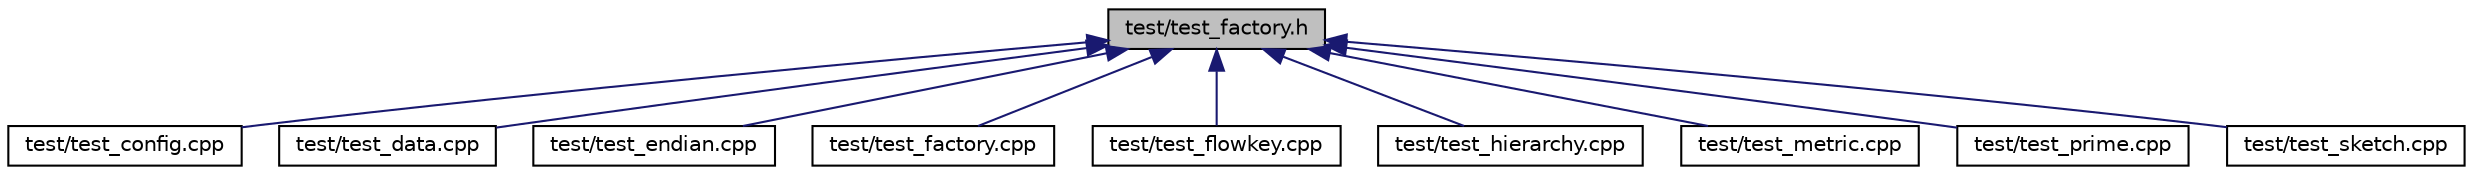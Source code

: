 digraph "test/test_factory.h"
{
 // LATEX_PDF_SIZE
  edge [fontname="Helvetica",fontsize="10",labelfontname="Helvetica",labelfontsize="10"];
  node [fontname="Helvetica",fontsize="10",shape=record];
  Node1 [label="test/test_factory.h",height=0.2,width=0.4,color="black", fillcolor="grey75", style="filled", fontcolor="black",tooltip="Test framework."];
  Node1 -> Node2 [dir="back",color="midnightblue",fontsize="10",style="solid",fontname="Helvetica"];
  Node2 [label="test/test_config.cpp",height=0.2,width=0.4,color="black", fillcolor="white", style="filled",URL="$test__config_8cpp.html",tooltip="Test config parser."];
  Node1 -> Node3 [dir="back",color="midnightblue",fontsize="10",style="solid",fontname="Helvetica"];
  Node3 [label="test/test_data.cpp",height=0.2,width=0.4,color="black", fillcolor="white", style="filled",URL="$test__data_8cpp.html",tooltip="Test data-processing tools."];
  Node1 -> Node4 [dir="back",color="midnightblue",fontsize="10",style="solid",fontname="Helvetica"];
  Node4 [label="test/test_endian.cpp",height=0.2,width=0.4,color="black", fillcolor="white", style="filled",URL="$test__endian_8cpp.html",tooltip="Test endianness."];
  Node1 -> Node5 [dir="back",color="midnightblue",fontsize="10",style="solid",fontname="Helvetica"];
  Node5 [label="test/test_factory.cpp",height=0.2,width=0.4,color="black", fillcolor="white", style="filled",URL="$test__factory_8cpp.html",tooltip="Main routine of the test factory."];
  Node1 -> Node6 [dir="back",color="midnightblue",fontsize="10",style="solid",fontname="Helvetica"];
  Node6 [label="test/test_flowkey.cpp",height=0.2,width=0.4,color="black", fillcolor="white", style="filled",URL="$test__flowkey_8cpp.html",tooltip="Test FlowKey."];
  Node1 -> Node7 [dir="back",color="midnightblue",fontsize="10",style="solid",fontname="Helvetica"];
  Node7 [label="test/test_hierarchy.cpp",height=0.2,width=0.4,color="black", fillcolor="white", style="filled",URL="$test__hierarchy_8cpp.html",tooltip="Test Counter Hierarchy."];
  Node1 -> Node8 [dir="back",color="midnightblue",fontsize="10",style="solid",fontname="Helvetica"];
  Node8 [label="test/test_metric.cpp",height=0.2,width=0.4,color="black", fillcolor="white", style="filled",URL="$test__metric_8cpp.html",tooltip="Test MetricVec."];
  Node1 -> Node9 [dir="back",color="midnightblue",fontsize="10",style="solid",fontname="Helvetica"];
  Node9 [label="test/test_prime.cpp",height=0.2,width=0.4,color="black", fillcolor="white", style="filled",URL="$test__prime_8cpp.html",tooltip="Test routines in utils.hpp."];
  Node1 -> Node10 [dir="back",color="midnightblue",fontsize="10",style="solid",fontname="Helvetica"];
  Node10 [label="test/test_sketch.cpp",height=0.2,width=0.4,color="black", fillcolor="white", style="filled",URL="$test__sketch_8cpp.html",tooltip="Test base sketch."];
}
